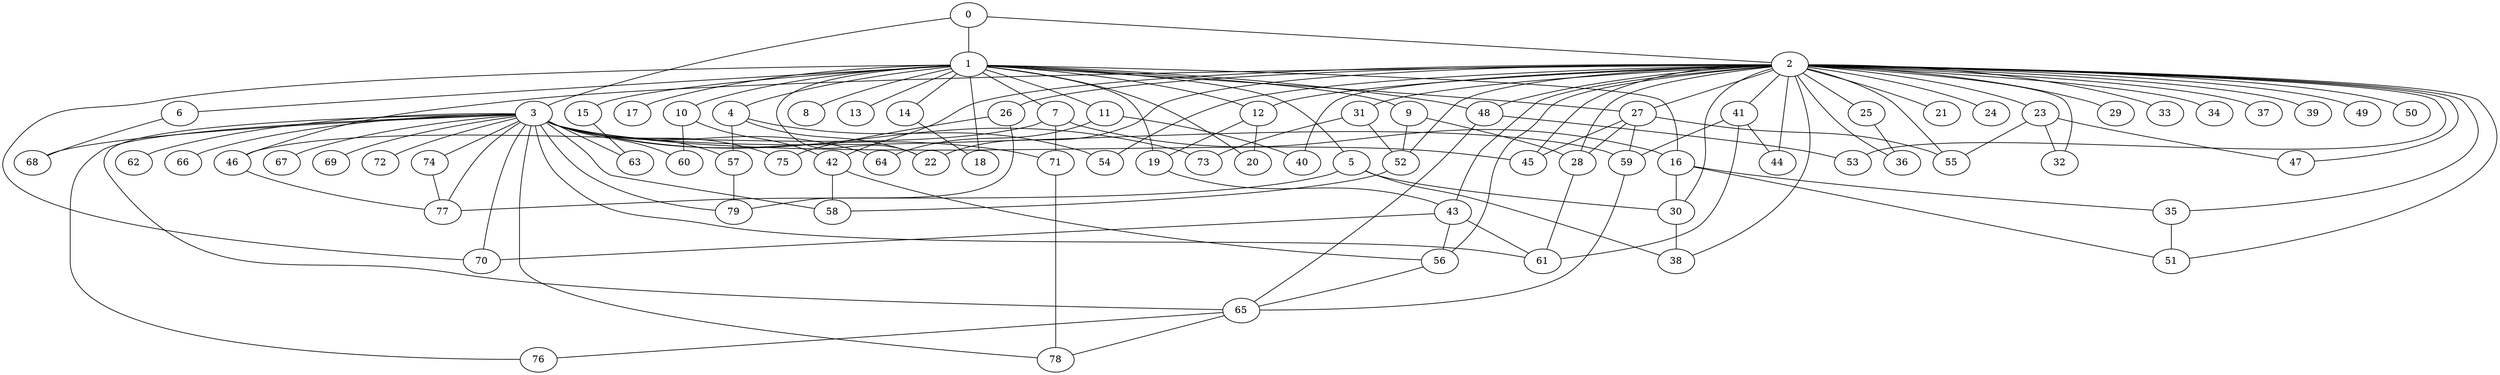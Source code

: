 
graph graphname {
    0 -- 1
0 -- 2
0 -- 3
1 -- 4
1 -- 5
1 -- 6
1 -- 7
1 -- 8
1 -- 9
1 -- 10
1 -- 11
1 -- 12
1 -- 13
1 -- 14
1 -- 15
1 -- 16
1 -- 17
1 -- 18
1 -- 19
1 -- 20
1 -- 48
1 -- 70
1 -- 22
1 -- 27
2 -- 21
2 -- 22
2 -- 23
2 -- 24
2 -- 25
2 -- 26
2 -- 27
2 -- 28
2 -- 29
2 -- 30
2 -- 31
2 -- 32
2 -- 33
2 -- 34
2 -- 35
2 -- 36
2 -- 37
2 -- 38
2 -- 39
2 -- 40
2 -- 41
2 -- 42
2 -- 43
2 -- 44
2 -- 45
2 -- 46
2 -- 47
2 -- 48
2 -- 49
2 -- 50
2 -- 51
2 -- 52
2 -- 53
2 -- 54
2 -- 55
2 -- 56
2 -- 12
3 -- 57
3 -- 58
3 -- 59
3 -- 60
3 -- 61
3 -- 62
3 -- 63
3 -- 64
3 -- 65
3 -- 66
3 -- 67
3 -- 68
3 -- 69
3 -- 70
3 -- 71
3 -- 72
3 -- 73
3 -- 74
3 -- 75
3 -- 76
3 -- 77
3 -- 78
3 -- 79
3 -- 45
4 -- 22
4 -- 57
4 -- 54
5 -- 30
5 -- 77
5 -- 38
6 -- 68
7 -- 16
7 -- 46
7 -- 71
9 -- 28
9 -- 52
10 -- 42
10 -- 60
11 -- 40
11 -- 64
12 -- 20
12 -- 19
14 -- 18
15 -- 63
16 -- 35
16 -- 51
16 -- 30
19 -- 43
23 -- 55
23 -- 47
23 -- 32
25 -- 36
26 -- 75
26 -- 79
27 -- 55
27 -- 45
27 -- 28
27 -- 59
28 -- 61
30 -- 38
31 -- 73
31 -- 52
35 -- 51
41 -- 59
41 -- 61
41 -- 44
42 -- 58
42 -- 56
43 -- 56
43 -- 61
43 -- 70
46 -- 77
48 -- 53
48 -- 65
52 -- 58
56 -- 65
57 -- 79
59 -- 65
65 -- 78
65 -- 76
71 -- 78
74 -- 77

}
